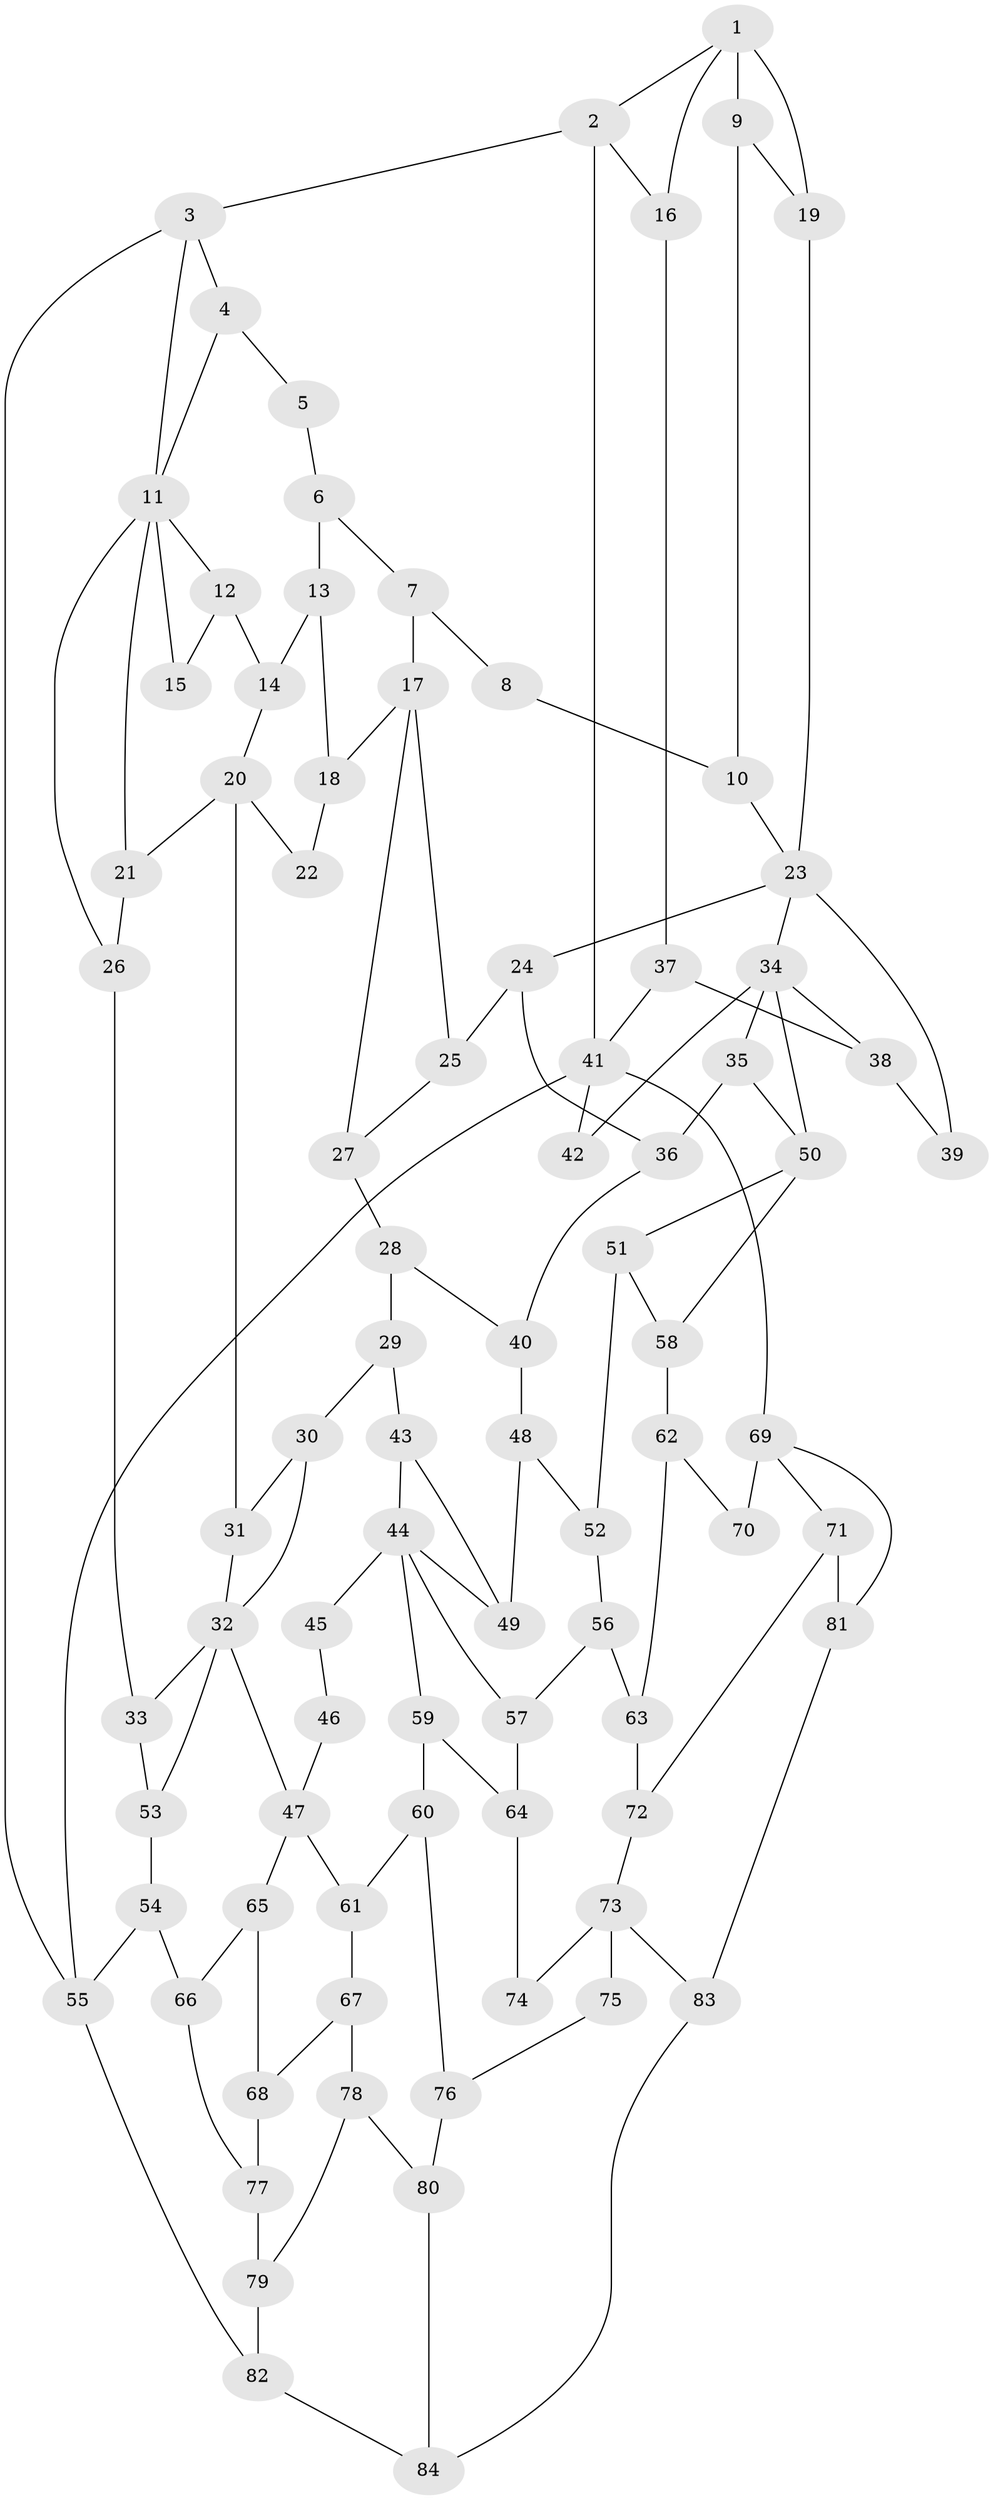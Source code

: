 // original degree distribution, {3: 0.021897810218978103, 6: 0.22627737226277372, 4: 0.23357664233576642, 5: 0.5182481751824818}
// Generated by graph-tools (version 1.1) at 2025/54/03/04/25 22:54:49]
// undirected, 84 vertices, 132 edges
graph export_dot {
  node [color=gray90,style=filled];
  1;
  2;
  3;
  4;
  5;
  6;
  7;
  8;
  9;
  10;
  11;
  12;
  13;
  14;
  15;
  16;
  17;
  18;
  19;
  20;
  21;
  22;
  23;
  24;
  25;
  26;
  27;
  28;
  29;
  30;
  31;
  32;
  33;
  34;
  35;
  36;
  37;
  38;
  39;
  40;
  41;
  42;
  43;
  44;
  45;
  46;
  47;
  48;
  49;
  50;
  51;
  52;
  53;
  54;
  55;
  56;
  57;
  58;
  59;
  60;
  61;
  62;
  63;
  64;
  65;
  66;
  67;
  68;
  69;
  70;
  71;
  72;
  73;
  74;
  75;
  76;
  77;
  78;
  79;
  80;
  81;
  82;
  83;
  84;
  1 -- 2 [weight=1.0];
  1 -- 9 [weight=1.0];
  1 -- 16 [weight=1.0];
  1 -- 19 [weight=2.0];
  2 -- 3 [weight=1.0];
  2 -- 16 [weight=1.0];
  2 -- 41 [weight=1.0];
  3 -- 4 [weight=1.0];
  3 -- 11 [weight=1.0];
  3 -- 55 [weight=1.0];
  4 -- 5 [weight=1.0];
  4 -- 11 [weight=1.0];
  5 -- 6 [weight=1.0];
  6 -- 7 [weight=1.0];
  6 -- 13 [weight=1.0];
  7 -- 8 [weight=2.0];
  7 -- 17 [weight=2.0];
  8 -- 10 [weight=1.0];
  9 -- 10 [weight=1.0];
  9 -- 19 [weight=1.0];
  10 -- 23 [weight=1.0];
  11 -- 12 [weight=1.0];
  11 -- 15 [weight=1.0];
  11 -- 21 [weight=1.0];
  11 -- 26 [weight=1.0];
  12 -- 14 [weight=1.0];
  12 -- 15 [weight=2.0];
  13 -- 14 [weight=1.0];
  13 -- 18 [weight=1.0];
  14 -- 20 [weight=1.0];
  16 -- 37 [weight=1.0];
  17 -- 18 [weight=2.0];
  17 -- 25 [weight=1.0];
  17 -- 27 [weight=1.0];
  18 -- 22 [weight=1.0];
  19 -- 23 [weight=1.0];
  20 -- 21 [weight=1.0];
  20 -- 22 [weight=2.0];
  20 -- 31 [weight=2.0];
  21 -- 26 [weight=1.0];
  23 -- 24 [weight=1.0];
  23 -- 34 [weight=1.0];
  23 -- 39 [weight=2.0];
  24 -- 25 [weight=1.0];
  24 -- 36 [weight=1.0];
  25 -- 27 [weight=1.0];
  26 -- 33 [weight=1.0];
  27 -- 28 [weight=1.0];
  28 -- 29 [weight=1.0];
  28 -- 40 [weight=1.0];
  29 -- 30 [weight=1.0];
  29 -- 43 [weight=1.0];
  30 -- 31 [weight=1.0];
  30 -- 32 [weight=1.0];
  31 -- 32 [weight=1.0];
  32 -- 33 [weight=1.0];
  32 -- 47 [weight=2.0];
  32 -- 53 [weight=1.0];
  33 -- 53 [weight=1.0];
  34 -- 35 [weight=1.0];
  34 -- 38 [weight=1.0];
  34 -- 42 [weight=2.0];
  34 -- 50 [weight=1.0];
  35 -- 36 [weight=1.0];
  35 -- 50 [weight=1.0];
  36 -- 40 [weight=1.0];
  37 -- 38 [weight=1.0];
  37 -- 41 [weight=1.0];
  38 -- 39 [weight=1.0];
  40 -- 48 [weight=1.0];
  41 -- 42 [weight=1.0];
  41 -- 55 [weight=1.0];
  41 -- 69 [weight=2.0];
  43 -- 44 [weight=1.0];
  43 -- 49 [weight=1.0];
  44 -- 45 [weight=2.0];
  44 -- 49 [weight=1.0];
  44 -- 57 [weight=1.0];
  44 -- 59 [weight=1.0];
  45 -- 46 [weight=1.0];
  46 -- 47 [weight=2.0];
  47 -- 61 [weight=1.0];
  47 -- 65 [weight=1.0];
  48 -- 49 [weight=1.0];
  48 -- 52 [weight=1.0];
  50 -- 51 [weight=1.0];
  50 -- 58 [weight=1.0];
  51 -- 52 [weight=1.0];
  51 -- 58 [weight=1.0];
  52 -- 56 [weight=1.0];
  53 -- 54 [weight=1.0];
  54 -- 55 [weight=1.0];
  54 -- 66 [weight=1.0];
  55 -- 82 [weight=1.0];
  56 -- 57 [weight=1.0];
  56 -- 63 [weight=1.0];
  57 -- 64 [weight=1.0];
  58 -- 62 [weight=1.0];
  59 -- 60 [weight=1.0];
  59 -- 64 [weight=1.0];
  60 -- 61 [weight=1.0];
  60 -- 76 [weight=1.0];
  61 -- 67 [weight=1.0];
  62 -- 63 [weight=1.0];
  62 -- 70 [weight=1.0];
  63 -- 72 [weight=1.0];
  64 -- 74 [weight=1.0];
  65 -- 66 [weight=1.0];
  65 -- 68 [weight=1.0];
  66 -- 77 [weight=1.0];
  67 -- 68 [weight=1.0];
  67 -- 78 [weight=1.0];
  68 -- 77 [weight=1.0];
  69 -- 70 [weight=2.0];
  69 -- 71 [weight=1.0];
  69 -- 81 [weight=1.0];
  71 -- 72 [weight=1.0];
  71 -- 81 [weight=1.0];
  72 -- 73 [weight=1.0];
  73 -- 74 [weight=2.0];
  73 -- 75 [weight=2.0];
  73 -- 83 [weight=1.0];
  75 -- 76 [weight=1.0];
  76 -- 80 [weight=1.0];
  77 -- 79 [weight=4.0];
  78 -- 79 [weight=1.0];
  78 -- 80 [weight=1.0];
  79 -- 82 [weight=1.0];
  80 -- 84 [weight=1.0];
  81 -- 83 [weight=1.0];
  82 -- 84 [weight=1.0];
  83 -- 84 [weight=1.0];
}
